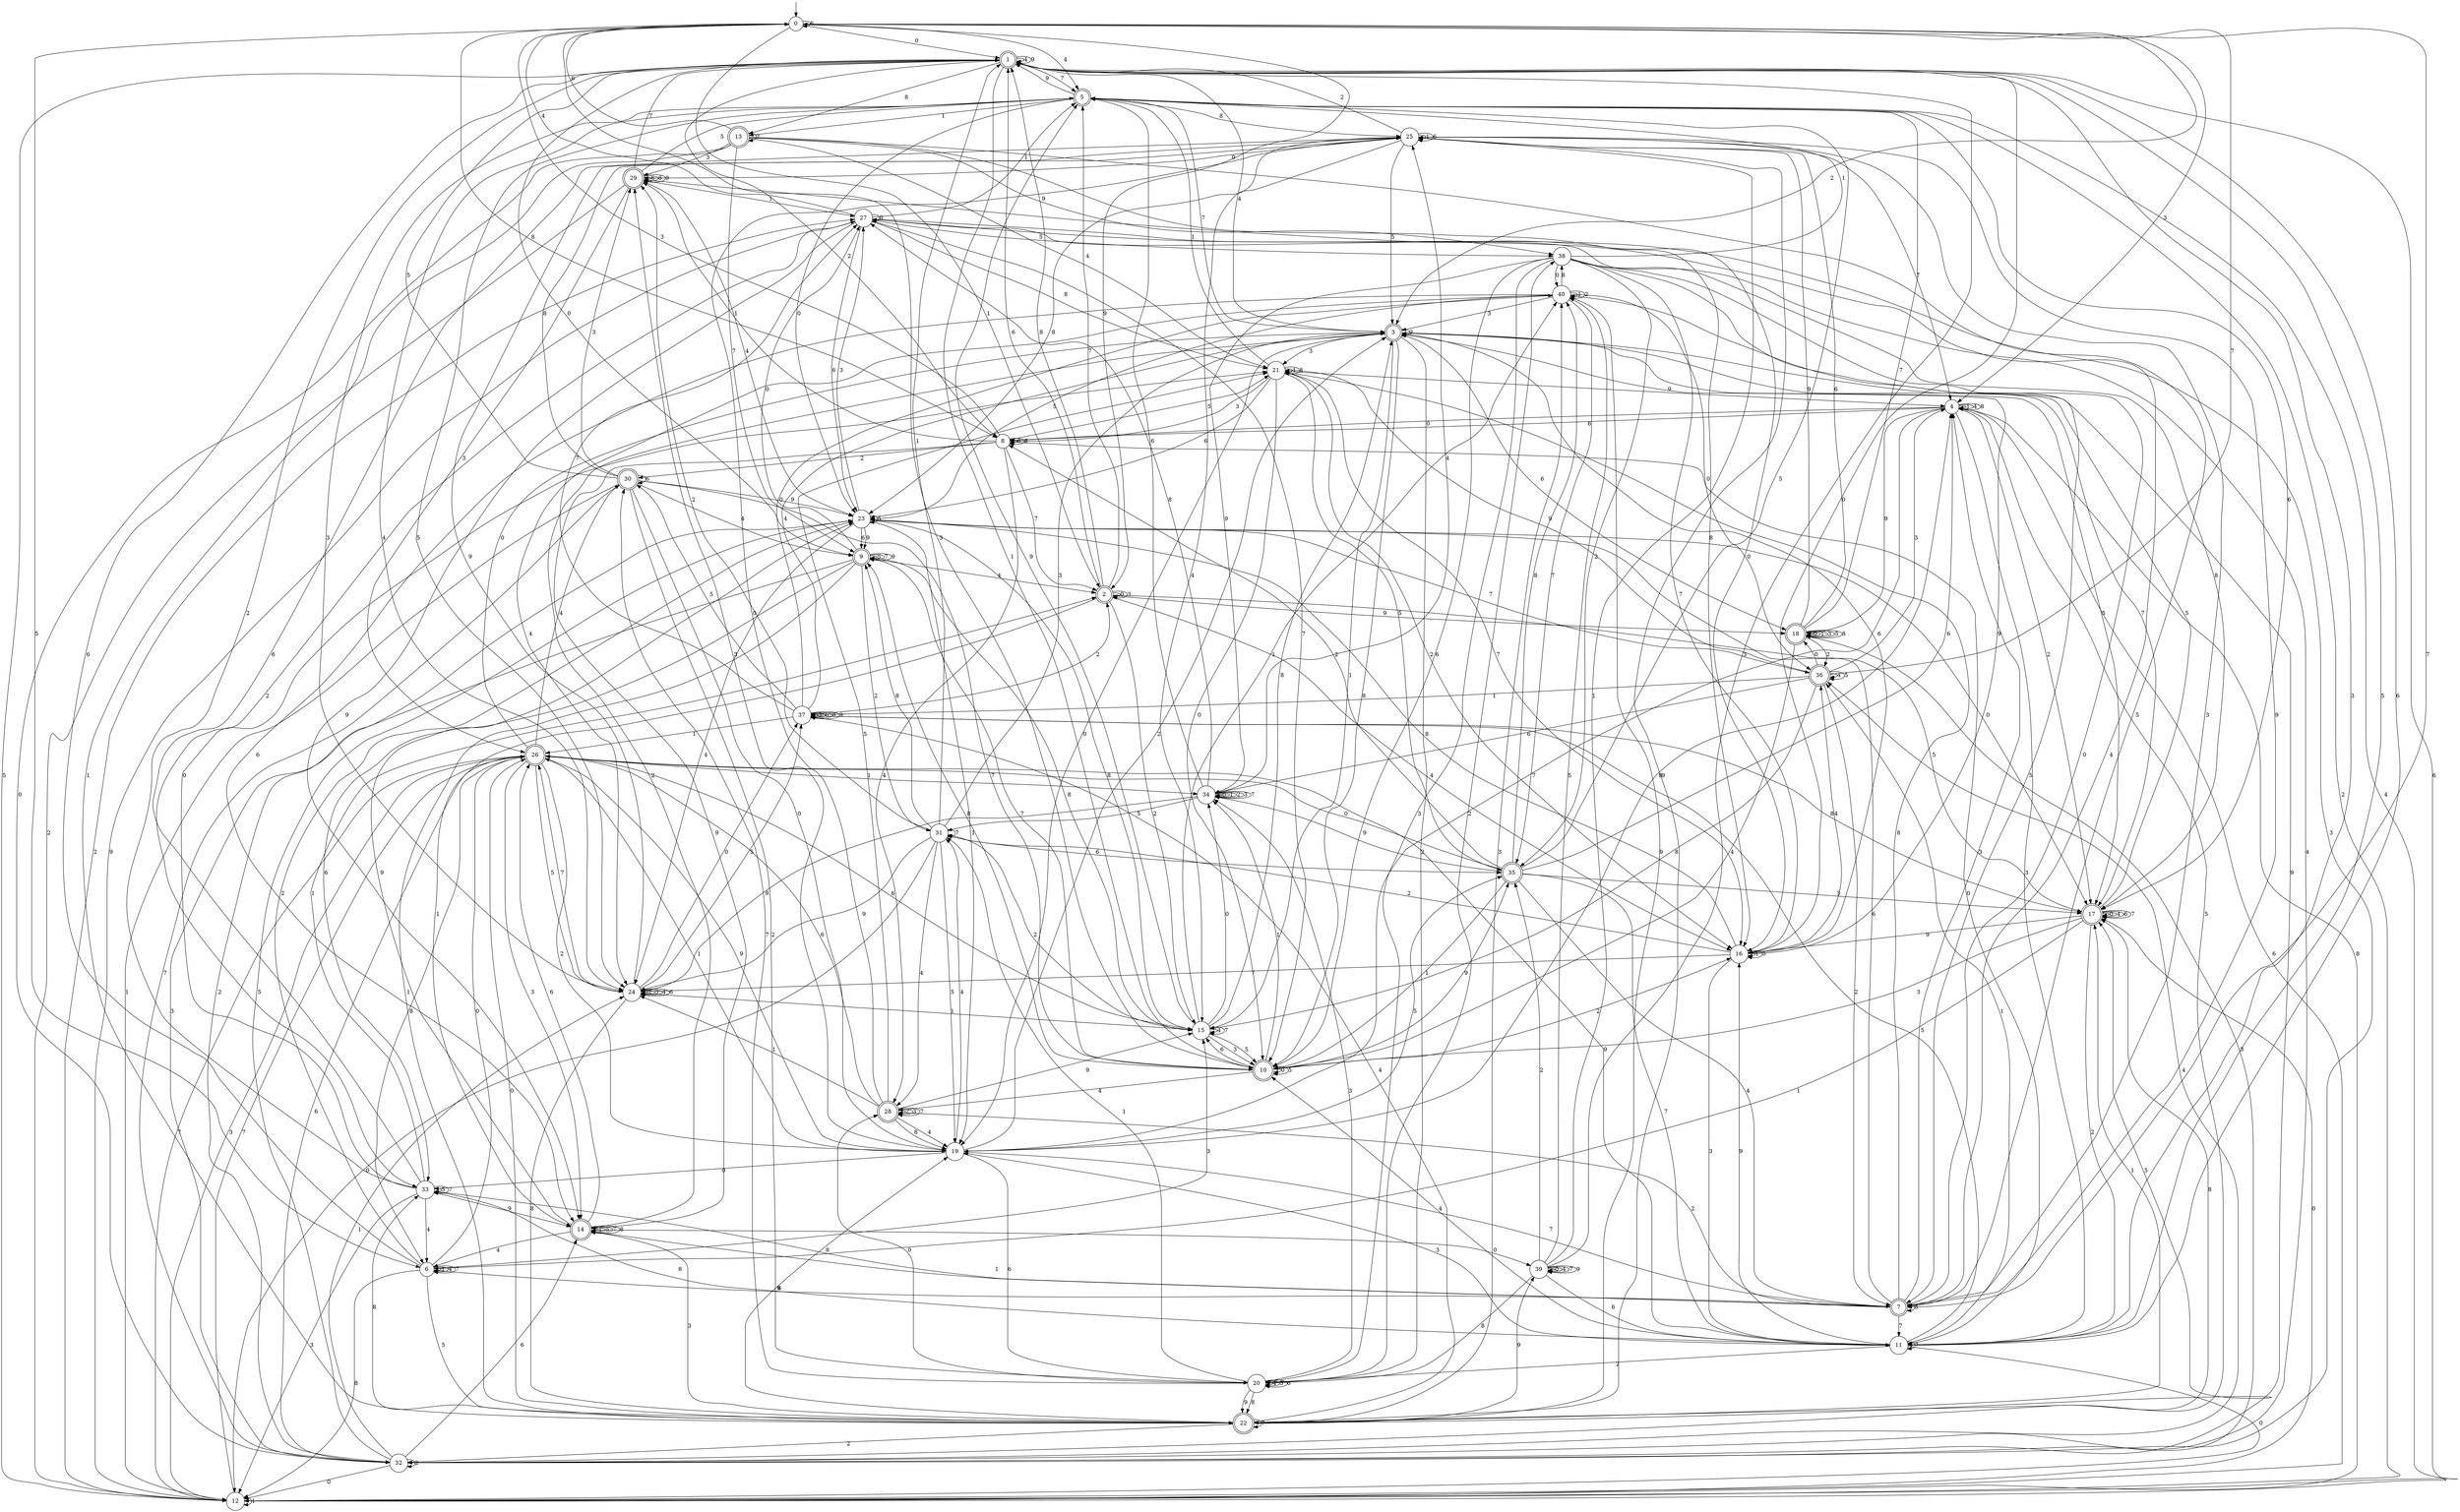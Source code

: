 digraph g {

	s0 [shape="circle" label="0"];
	s1 [shape="doublecircle" label="1"];
	s2 [shape="doublecircle" label="2"];
	s3 [shape="doublecircle" label="3"];
	s4 [shape="circle" label="4"];
	s5 [shape="doublecircle" label="5"];
	s6 [shape="circle" label="6"];
	s7 [shape="doublecircle" label="7"];
	s8 [shape="circle" label="8"];
	s9 [shape="doublecircle" label="9"];
	s10 [shape="doublecircle" label="10"];
	s11 [shape="circle" label="11"];
	s12 [shape="circle" label="12"];
	s13 [shape="doublecircle" label="13"];
	s14 [shape="doublecircle" label="14"];
	s15 [shape="circle" label="15"];
	s16 [shape="circle" label="16"];
	s17 [shape="doublecircle" label="17"];
	s18 [shape="doublecircle" label="18"];
	s19 [shape="circle" label="19"];
	s20 [shape="circle" label="20"];
	s21 [shape="circle" label="21"];
	s22 [shape="doublecircle" label="22"];
	s23 [shape="circle" label="23"];
	s24 [shape="circle" label="24"];
	s25 [shape="circle" label="25"];
	s26 [shape="doublecircle" label="26"];
	s27 [shape="circle" label="27"];
	s28 [shape="doublecircle" label="28"];
	s29 [shape="doublecircle" label="29"];
	s30 [shape="doublecircle" label="30"];
	s31 [shape="circle" label="31"];
	s32 [shape="circle" label="32"];
	s33 [shape="circle" label="33"];
	s34 [shape="circle" label="34"];
	s35 [shape="doublecircle" label="35"];
	s36 [shape="doublecircle" label="36"];
	s37 [shape="circle" label="37"];
	s38 [shape="circle" label="38"];
	s39 [shape="circle" label="39"];
	s40 [shape="circle" label="40"];
	s0 -> s1 [label="0"];
	s0 -> s2 [label="1"];
	s0 -> s3 [label="2"];
	s0 -> s4 [label="3"];
	s0 -> s5 [label="4"];
	s0 -> s6 [label="5"];
	s0 -> s0 [label="6"];
	s0 -> s7 [label="7"];
	s0 -> s8 [label="8"];
	s0 -> s2 [label="9"];
	s1 -> s9 [label="0"];
	s1 -> s10 [label="1"];
	s1 -> s8 [label="2"];
	s1 -> s11 [label="3"];
	s1 -> s1 [label="4"];
	s1 -> s11 [label="5"];
	s1 -> s12 [label="6"];
	s1 -> s5 [label="7"];
	s1 -> s13 [label="8"];
	s1 -> s1 [label="9"];
	s2 -> s2 [label="0"];
	s2 -> s14 [label="1"];
	s2 -> s15 [label="2"];
	s2 -> s2 [label="3"];
	s2 -> s16 [label="4"];
	s2 -> s17 [label="5"];
	s2 -> s1 [label="6"];
	s2 -> s5 [label="7"];
	s2 -> s1 [label="8"];
	s2 -> s18 [label="9"];
	s3 -> s19 [label="0"];
	s3 -> s15 [label="1"];
	s3 -> s20 [label="2"];
	s3 -> s21 [label="3"];
	s3 -> s1 [label="4"];
	s3 -> s17 [label="5"];
	s3 -> s18 [label="6"];
	s3 -> s17 [label="7"];
	s3 -> s10 [label="8"];
	s3 -> s3 [label="9"];
	s4 -> s8 [label="0"];
	s4 -> s4 [label="1"];
	s4 -> s17 [label="2"];
	s4 -> s11 [label="3"];
	s4 -> s4 [label="4"];
	s4 -> s22 [label="5"];
	s4 -> s8 [label="6"];
	s4 -> s19 [label="7"];
	s4 -> s4 [label="8"];
	s4 -> s18 [label="9"];
	s5 -> s23 [label="0"];
	s5 -> s13 [label="1"];
	s5 -> s12 [label="2"];
	s5 -> s24 [label="3"];
	s5 -> s24 [label="4"];
	s5 -> s24 [label="5"];
	s5 -> s17 [label="6"];
	s5 -> s3 [label="7"];
	s5 -> s25 [label="8"];
	s5 -> s1 [label="9"];
	s6 -> s26 [label="0"];
	s6 -> s6 [label="1"];
	s6 -> s23 [label="2"];
	s6 -> s15 [label="3"];
	s6 -> s6 [label="4"];
	s6 -> s22 [label="5"];
	s6 -> s1 [label="6"];
	s6 -> s6 [label="7"];
	s6 -> s12 [label="8"];
	s6 -> s7 [label="9"];
	s7 -> s27 [label="0"];
	s7 -> s14 [label="1"];
	s7 -> s28 [label="2"];
	s7 -> s4 [label="3"];
	s7 -> s27 [label="4"];
	s7 -> s7 [label="5"];
	s7 -> s23 [label="6"];
	s7 -> s11 [label="7"];
	s7 -> s21 [label="8"];
	s7 -> s25 [label="9"];
	s8 -> s11 [label="0"];
	s8 -> s29 [label="1"];
	s8 -> s30 [label="2"];
	s8 -> s0 [label="3"];
	s8 -> s28 [label="4"];
	s8 -> s21 [label="5"];
	s8 -> s8 [label="6"];
	s8 -> s2 [label="7"];
	s8 -> s8 [label="8"];
	s8 -> s14 [label="9"];
	s9 -> s27 [label="0"];
	s9 -> s22 [label="1"];
	s9 -> s31 [label="2"];
	s9 -> s32 [label="3"];
	s9 -> s2 [label="4"];
	s9 -> s9 [label="5"];
	s9 -> s33 [label="6"];
	s9 -> s9 [label="7"];
	s9 -> s15 [label="8"];
	s9 -> s9 [label="9"];
	s10 -> s10 [label="0"];
	s10 -> s34 [label="1"];
	s10 -> s16 [label="2"];
	s10 -> s0 [label="3"];
	s10 -> s28 [label="4"];
	s10 -> s10 [label="5"];
	s10 -> s15 [label="6"];
	s10 -> s9 [label="7"];
	s10 -> s9 [label="8"];
	s10 -> s35 [label="9"];
	s11 -> s12 [label="0"];
	s11 -> s36 [label="1"];
	s11 -> s20 [label="2"];
	s11 -> s19 [label="3"];
	s11 -> s10 [label="4"];
	s11 -> s37 [label="5"];
	s11 -> s1 [label="6"];
	s11 -> s11 [label="7"];
	s11 -> s33 [label="8"];
	s11 -> s16 [label="9"];
	s12 -> s17 [label="0"];
	s12 -> s12 [label="1"];
	s12 -> s27 [label="2"];
	s12 -> s26 [label="3"];
	s12 -> s5 [label="4"];
	s12 -> s1 [label="5"];
	s12 -> s4 [label="6"];
	s12 -> s26 [label="7"];
	s12 -> s4 [label="8"];
	s12 -> s27 [label="9"];
	s13 -> s32 [label="0"];
	s13 -> s22 [label="1"];
	s13 -> s13 [label="2"];
	s13 -> s29 [label="3"];
	s13 -> s21 [label="4"];
	s13 -> s7 [label="5"];
	s13 -> s0 [label="6"];
	s13 -> s9 [label="7"];
	s13 -> s16 [label="8"];
	s13 -> s38 [label="9"];
	s14 -> s39 [label="0"];
	s14 -> s14 [label="1"];
	s14 -> s3 [label="2"];
	s14 -> s22 [label="3"];
	s14 -> s6 [label="4"];
	s14 -> s14 [label="5"];
	s14 -> s26 [label="6"];
	s14 -> s14 [label="7"];
	s14 -> s14 [label="8"];
	s14 -> s23 [label="9"];
	s15 -> s34 [label="0"];
	s15 -> s40 [label="1"];
	s15 -> s31 [label="2"];
	s15 -> s10 [label="3"];
	s15 -> s15 [label="4"];
	s15 -> s10 [label="5"];
	s15 -> s26 [label="6"];
	s15 -> s15 [label="7"];
	s15 -> s3 [label="8"];
	s15 -> s5 [label="9"];
	s16 -> s1 [label="0"];
	s16 -> s16 [label="1"];
	s16 -> s31 [label="2"];
	s16 -> s11 [label="3"];
	s16 -> s36 [label="4"];
	s16 -> s16 [label="5"];
	s16 -> s3 [label="6"];
	s16 -> s24 [label="7"];
	s16 -> s23 [label="8"];
	s16 -> s3 [label="9"];
	s17 -> s17 [label="0"];
	s17 -> s6 [label="1"];
	s17 -> s11 [label="2"];
	s17 -> s10 [label="3"];
	s17 -> s17 [label="4"];
	s17 -> s3 [label="5"];
	s17 -> s17 [label="6"];
	s17 -> s17 [label="7"];
	s17 -> s37 [label="8"];
	s17 -> s16 [label="9"];
	s18 -> s18 [label="0"];
	s18 -> s18 [label="1"];
	s18 -> s36 [label="2"];
	s18 -> s18 [label="3"];
	s18 -> s10 [label="4"];
	s18 -> s18 [label="5"];
	s18 -> s25 [label="6"];
	s18 -> s5 [label="7"];
	s18 -> s18 [label="8"];
	s18 -> s25 [label="9"];
	s19 -> s33 [label="0"];
	s19 -> s26 [label="1"];
	s19 -> s3 [label="2"];
	s19 -> s29 [label="3"];
	s19 -> s31 [label="4"];
	s19 -> s35 [label="5"];
	s19 -> s20 [label="6"];
	s19 -> s7 [label="7"];
	s19 -> s4 [label="8"];
	s19 -> s26 [label="9"];
	s20 -> s28 [label="0"];
	s20 -> s31 [label="1"];
	s20 -> s38 [label="2"];
	s20 -> s34 [label="3"];
	s20 -> s20 [label="4"];
	s20 -> s20 [label="5"];
	s20 -> s20 [label="6"];
	s20 -> s30 [label="7"];
	s20 -> s22 [label="8"];
	s20 -> s22 [label="9"];
	s21 -> s10 [label="0"];
	s21 -> s5 [label="1"];
	s21 -> s16 [label="2"];
	s21 -> s8 [label="3"];
	s21 -> s21 [label="4"];
	s21 -> s35 [label="5"];
	s21 -> s23 [label="6"];
	s21 -> s16 [label="7"];
	s21 -> s21 [label="8"];
	s21 -> s4 [label="9"];
	s22 -> s26 [label="0"];
	s22 -> s17 [label="1"];
	s22 -> s32 [label="2"];
	s22 -> s40 [label="3"];
	s22 -> s37 [label="4"];
	s22 -> s17 [label="5"];
	s22 -> s19 [label="6"];
	s22 -> s22 [label="7"];
	s22 -> s33 [label="8"];
	s22 -> s39 [label="9"];
	s23 -> s17 [label="0"];
	s23 -> s19 [label="1"];
	s23 -> s32 [label="2"];
	s23 -> s27 [label="3"];
	s23 -> s24 [label="4"];
	s23 -> s23 [label="5"];
	s23 -> s9 [label="6"];
	s23 -> s36 [label="7"];
	s23 -> s15 [label="8"];
	s23 -> s9 [label="9"];
	s24 -> s37 [label="0"];
	s24 -> s15 [label="1"];
	s24 -> s24 [label="2"];
	s24 -> s24 [label="3"];
	s24 -> s24 [label="4"];
	s24 -> s37 [label="5"];
	s24 -> s24 [label="6"];
	s24 -> s26 [label="7"];
	s24 -> s22 [label="8"];
	s24 -> s25 [label="9"];
	s25 -> s29 [label="0"];
	s25 -> s25 [label="1"];
	s25 -> s1 [label="2"];
	s25 -> s7 [label="3"];
	s25 -> s15 [label="4"];
	s25 -> s3 [label="5"];
	s25 -> s25 [label="6"];
	s25 -> s4 [label="7"];
	s25 -> s23 [label="8"];
	s25 -> s22 [label="9"];
	s26 -> s3 [label="0"];
	s26 -> s34 [label="1"];
	s26 -> s19 [label="2"];
	s26 -> s14 [label="3"];
	s26 -> s30 [label="4"];
	s26 -> s24 [label="5"];
	s26 -> s32 [label="6"];
	s26 -> s12 [label="7"];
	s26 -> s6 [label="8"];
	s26 -> s11 [label="9"];
	s27 -> s27 [label="0"];
	s27 -> s5 [label="1"];
	s27 -> s33 [label="2"];
	s27 -> s32 [label="3"];
	s27 -> s0 [label="4"];
	s27 -> s38 [label="5"];
	s27 -> s23 [label="6"];
	s27 -> s10 [label="7"];
	s27 -> s21 [label="8"];
	s27 -> s14 [label="9"];
	s28 -> s25 [label="0"];
	s28 -> s24 [label="1"];
	s28 -> s28 [label="2"];
	s28 -> s28 [label="3"];
	s28 -> s19 [label="4"];
	s28 -> s21 [label="5"];
	s28 -> s26 [label="6"];
	s28 -> s28 [label="7"];
	s28 -> s19 [label="8"];
	s28 -> s15 [label="9"];
	s29 -> s16 [label="0"];
	s29 -> s27 [label="1"];
	s29 -> s12 [label="2"];
	s29 -> s26 [label="3"];
	s29 -> s23 [label="4"];
	s29 -> s5 [label="5"];
	s29 -> s29 [label="6"];
	s29 -> s1 [label="7"];
	s29 -> s29 [label="8"];
	s29 -> s29 [label="9"];
	s30 -> s19 [label="0"];
	s30 -> s12 [label="1"];
	s30 -> s20 [label="2"];
	s30 -> s29 [label="3"];
	s30 -> s9 [label="4"];
	s30 -> s1 [label="5"];
	s30 -> s30 [label="6"];
	s30 -> s10 [label="7"];
	s30 -> s25 [label="8"];
	s30 -> s23 [label="9"];
	s31 -> s12 [label="0"];
	s31 -> s1 [label="1"];
	s31 -> s29 [label="2"];
	s31 -> s3 [label="3"];
	s31 -> s28 [label="4"];
	s31 -> s19 [label="5"];
	s31 -> s35 [label="6"];
	s31 -> s31 [label="7"];
	s31 -> s9 [label="8"];
	s31 -> s24 [label="9"];
	s32 -> s12 [label="0"];
	s32 -> s24 [label="1"];
	s32 -> s32 [label="2"];
	s32 -> s18 [label="3"];
	s32 -> s36 [label="4"];
	s32 -> s23 [label="5"];
	s32 -> s14 [label="6"];
	s32 -> s30 [label="7"];
	s32 -> s17 [label="8"];
	s32 -> s40 [label="9"];
	s33 -> s21 [label="0"];
	s33 -> s2 [label="1"];
	s33 -> s1 [label="2"];
	s33 -> s12 [label="3"];
	s33 -> s6 [label="4"];
	s33 -> s33 [label="5"];
	s33 -> s25 [label="6"];
	s33 -> s33 [label="7"];
	s33 -> s7 [label="8"];
	s33 -> s14 [label="9"];
	s34 -> s34 [label="0"];
	s34 -> s34 [label="1"];
	s34 -> s34 [label="2"];
	s34 -> s34 [label="3"];
	s34 -> s25 [label="4"];
	s34 -> s31 [label="5"];
	s34 -> s5 [label="6"];
	s34 -> s34 [label="7"];
	s34 -> s27 [label="8"];
	s34 -> s24 [label="9"];
	s35 -> s26 [label="0"];
	s35 -> s10 [label="1"];
	s35 -> s8 [label="2"];
	s35 -> s17 [label="3"];
	s35 -> s7 [label="4"];
	s35 -> s5 [label="5"];
	s35 -> s4 [label="6"];
	s35 -> s11 [label="7"];
	s35 -> s40 [label="8"];
	s35 -> s34 [label="9"];
	s36 -> s18 [label="0"];
	s36 -> s37 [label="1"];
	s36 -> s7 [label="2"];
	s36 -> s4 [label="3"];
	s36 -> s36 [label="4"];
	s36 -> s36 [label="5"];
	s36 -> s34 [label="6"];
	s36 -> s0 [label="7"];
	s36 -> s15 [label="8"];
	s36 -> s21 [label="9"];
	s37 -> s40 [label="0"];
	s37 -> s26 [label="1"];
	s37 -> s2 [label="2"];
	s37 -> s37 [label="3"];
	s37 -> s3 [label="4"];
	s37 -> s30 [label="5"];
	s37 -> s37 [label="6"];
	s37 -> s27 [label="7"];
	s37 -> s37 [label="8"];
	s37 -> s37 [label="9"];
	s38 -> s40 [label="0"];
	s38 -> s5 [label="1"];
	s38 -> s35 [label="2"];
	s38 -> s20 [label="3"];
	s38 -> s32 [label="4"];
	s38 -> s7 [label="5"];
	s38 -> s10 [label="6"];
	s38 -> s16 [label="7"];
	s38 -> s17 [label="8"];
	s38 -> s34 [label="9"];
	s39 -> s39 [label="0"];
	s39 -> s25 [label="1"];
	s39 -> s35 [label="2"];
	s39 -> s1 [label="3"];
	s39 -> s39 [label="4"];
	s39 -> s40 [label="5"];
	s39 -> s11 [label="6"];
	s39 -> s39 [label="7"];
	s39 -> s20 [label="8"];
	s39 -> s39 [label="9"];
	s40 -> s36 [label="0"];
	s40 -> s40 [label="1"];
	s40 -> s40 [label="2"];
	s40 -> s3 [label="3"];
	s40 -> s24 [label="4"];
	s40 -> s23 [label="5"];
	s40 -> s14 [label="6"];
	s40 -> s35 [label="7"];
	s40 -> s38 [label="8"];
	s40 -> s22 [label="9"];

__start0 [label="" shape="none" width="0" height="0"];
__start0 -> s0;

}
